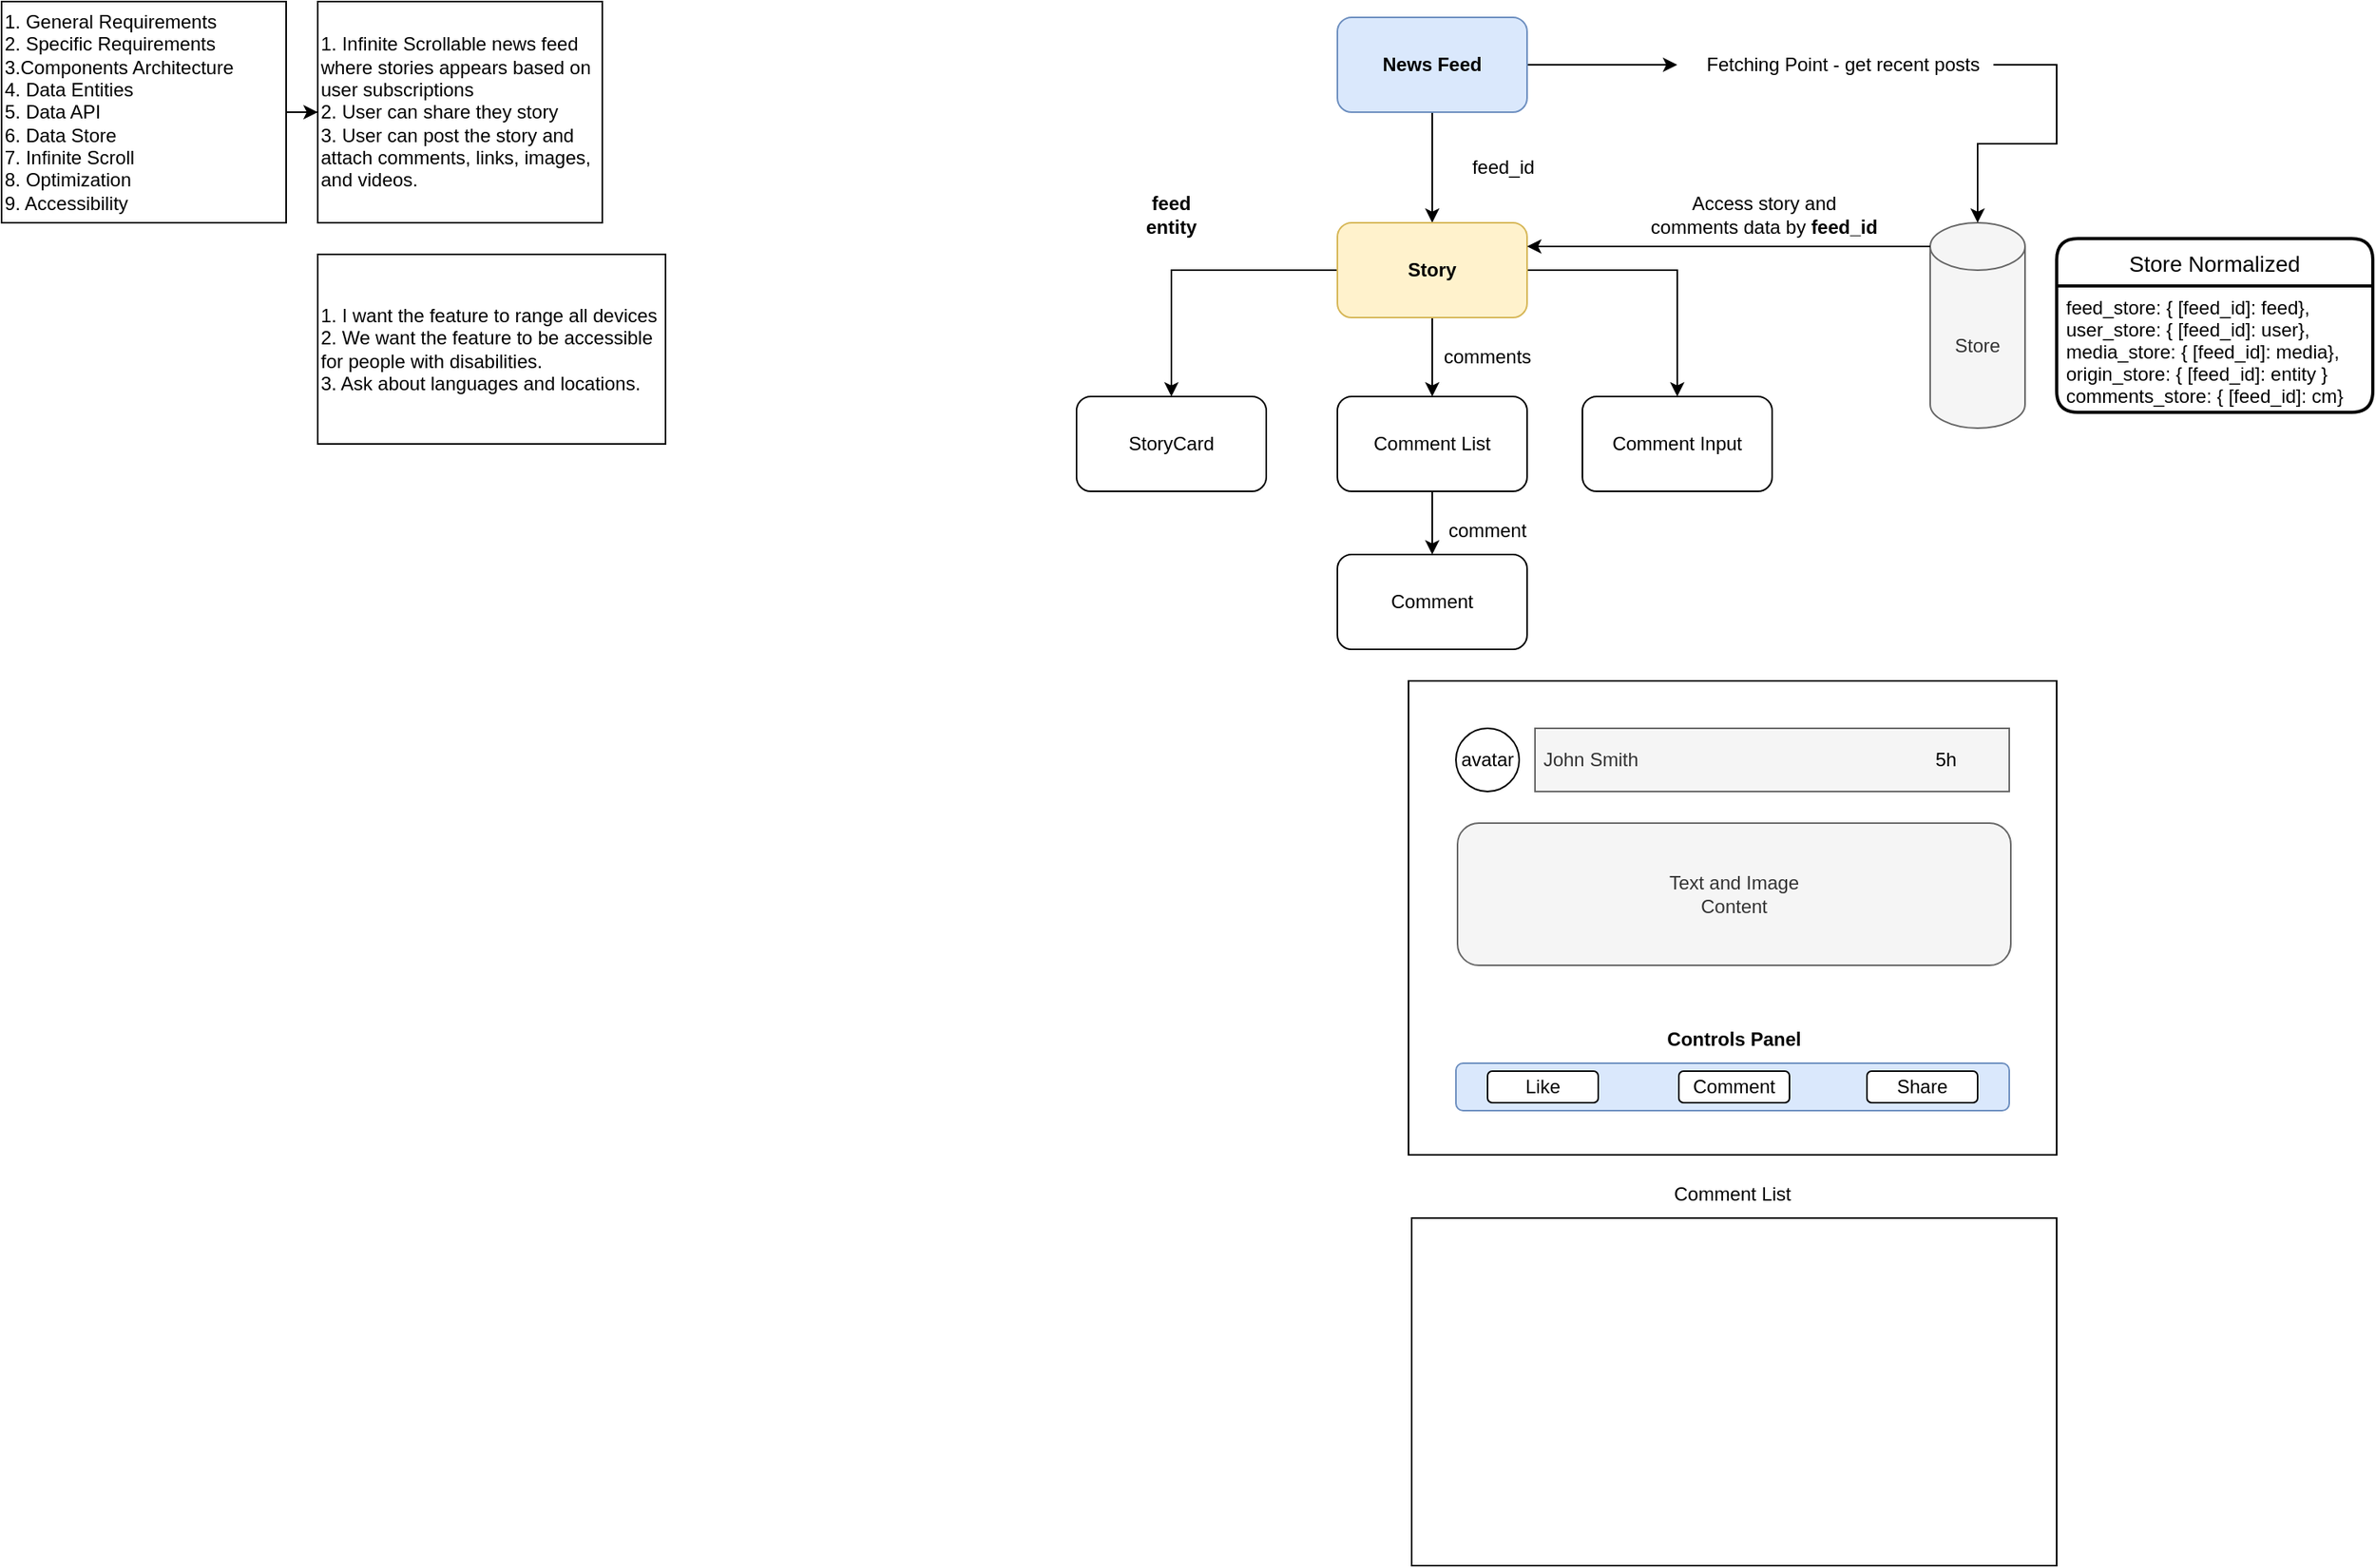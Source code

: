 <mxfile version="20.4.0" type="github">
  <diagram id="IqMauVMVQvILPqCmcVAL" name="Page-1">
    <mxGraphModel dx="2182" dy="1291" grid="1" gridSize="10" guides="1" tooltips="1" connect="1" arrows="1" fold="1" page="1" pageScale="1" pageWidth="850" pageHeight="1100" math="0" shadow="0">
      <root>
        <mxCell id="0" />
        <mxCell id="1" parent="0" />
        <mxCell id="xFDuFH-LrsKJS7PhDdZ0-6" value="" style="edgeStyle=orthogonalEdgeStyle;rounded=0;orthogonalLoop=1;jettySize=auto;html=1;" edge="1" parent="1" source="xFDuFH-LrsKJS7PhDdZ0-1" target="xFDuFH-LrsKJS7PhDdZ0-3">
          <mxGeometry relative="1" as="geometry" />
        </mxCell>
        <mxCell id="xFDuFH-LrsKJS7PhDdZ0-25" value="" style="edgeStyle=orthogonalEdgeStyle;rounded=0;orthogonalLoop=1;jettySize=auto;html=1;" edge="1" parent="1" source="xFDuFH-LrsKJS7PhDdZ0-1">
          <mxGeometry relative="1" as="geometry">
            <mxPoint x="580" y="80" as="targetPoint" />
          </mxGeometry>
        </mxCell>
        <mxCell id="xFDuFH-LrsKJS7PhDdZ0-1" value="News Feed" style="rounded=1;whiteSpace=wrap;html=1;fillColor=#dae8fc;strokeColor=#6c8ebf;fontStyle=1" vertex="1" parent="1">
          <mxGeometry x="365" y="50" width="120" height="60" as="geometry" />
        </mxCell>
        <mxCell id="xFDuFH-LrsKJS7PhDdZ0-12" value="" style="edgeStyle=orthogonalEdgeStyle;rounded=0;orthogonalLoop=1;jettySize=auto;html=1;" edge="1" parent="1" source="xFDuFH-LrsKJS7PhDdZ0-3" target="xFDuFH-LrsKJS7PhDdZ0-11">
          <mxGeometry relative="1" as="geometry" />
        </mxCell>
        <mxCell id="xFDuFH-LrsKJS7PhDdZ0-13" value="" style="edgeStyle=orthogonalEdgeStyle;rounded=0;orthogonalLoop=1;jettySize=auto;html=1;" edge="1" parent="1" source="xFDuFH-LrsKJS7PhDdZ0-3" target="xFDuFH-LrsKJS7PhDdZ0-9">
          <mxGeometry relative="1" as="geometry" />
        </mxCell>
        <mxCell id="xFDuFH-LrsKJS7PhDdZ0-15" value="" style="edgeStyle=orthogonalEdgeStyle;rounded=0;orthogonalLoop=1;jettySize=auto;html=1;" edge="1" parent="1" source="xFDuFH-LrsKJS7PhDdZ0-3" target="xFDuFH-LrsKJS7PhDdZ0-14">
          <mxGeometry relative="1" as="geometry" />
        </mxCell>
        <mxCell id="xFDuFH-LrsKJS7PhDdZ0-3" value="Story" style="rounded=1;whiteSpace=wrap;html=1;fontStyle=1;fillColor=#fff2cc;strokeColor=#d6b656;" vertex="1" parent="1">
          <mxGeometry x="365" y="180" width="120" height="60" as="geometry" />
        </mxCell>
        <mxCell id="xFDuFH-LrsKJS7PhDdZ0-20" value="" style="edgeStyle=orthogonalEdgeStyle;rounded=0;orthogonalLoop=1;jettySize=auto;html=1;" edge="1" parent="1" source="xFDuFH-LrsKJS7PhDdZ0-9" target="xFDuFH-LrsKJS7PhDdZ0-19">
          <mxGeometry relative="1" as="geometry" />
        </mxCell>
        <mxCell id="xFDuFH-LrsKJS7PhDdZ0-9" value="Comment List" style="rounded=1;whiteSpace=wrap;html=1;" vertex="1" parent="1">
          <mxGeometry x="365" y="290" width="120" height="60" as="geometry" />
        </mxCell>
        <mxCell id="xFDuFH-LrsKJS7PhDdZ0-11" value="StoryCard" style="whiteSpace=wrap;html=1;rounded=1;" vertex="1" parent="1">
          <mxGeometry x="200" y="290" width="120" height="60" as="geometry" />
        </mxCell>
        <mxCell id="xFDuFH-LrsKJS7PhDdZ0-14" value="Comment Input" style="rounded=1;whiteSpace=wrap;html=1;" vertex="1" parent="1">
          <mxGeometry x="520" y="290" width="120" height="60" as="geometry" />
        </mxCell>
        <mxCell id="xFDuFH-LrsKJS7PhDdZ0-19" value="Comment" style="rounded=1;whiteSpace=wrap;html=1;" vertex="1" parent="1">
          <mxGeometry x="365" y="390" width="120" height="60" as="geometry" />
        </mxCell>
        <mxCell id="xFDuFH-LrsKJS7PhDdZ0-21" value="Store" style="shape=cylinder3;whiteSpace=wrap;html=1;boundedLbl=1;backgroundOutline=1;size=15;fillColor=#f5f5f5;fontColor=#333333;strokeColor=#666666;" vertex="1" parent="1">
          <mxGeometry x="740" y="180" width="60" height="130" as="geometry" />
        </mxCell>
        <mxCell id="xFDuFH-LrsKJS7PhDdZ0-22" value="" style="endArrow=classic;html=1;rounded=0;exitX=0;exitY=0;exitDx=0;exitDy=15;exitPerimeter=0;entryX=1;entryY=0.25;entryDx=0;entryDy=0;" edge="1" parent="1" source="xFDuFH-LrsKJS7PhDdZ0-21" target="xFDuFH-LrsKJS7PhDdZ0-3">
          <mxGeometry width="50" height="50" relative="1" as="geometry">
            <mxPoint x="580" y="180" as="sourcePoint" />
            <mxPoint x="630" y="130" as="targetPoint" />
          </mxGeometry>
        </mxCell>
        <mxCell id="xFDuFH-LrsKJS7PhDdZ0-23" value="Access story and comments data by &lt;b&gt;feed_id&lt;/b&gt;" style="text;html=1;strokeColor=none;fillColor=none;align=center;verticalAlign=middle;whiteSpace=wrap;rounded=0;" vertex="1" parent="1">
          <mxGeometry x="560" y="160" width="150" height="30" as="geometry" />
        </mxCell>
        <mxCell id="xFDuFH-LrsKJS7PhDdZ0-26" value="Fetching Point - get recent posts" style="text;html=1;strokeColor=none;fillColor=none;align=center;verticalAlign=middle;whiteSpace=wrap;rounded=0;" vertex="1" parent="1">
          <mxGeometry x="590" y="65" width="190" height="30" as="geometry" />
        </mxCell>
        <mxCell id="xFDuFH-LrsKJS7PhDdZ0-27" value="" style="endArrow=classic;html=1;rounded=0;exitX=1;exitY=0.5;exitDx=0;exitDy=0;entryX=0.5;entryY=0;entryDx=0;entryDy=0;entryPerimeter=0;" edge="1" parent="1" source="xFDuFH-LrsKJS7PhDdZ0-26" target="xFDuFH-LrsKJS7PhDdZ0-21">
          <mxGeometry width="50" height="50" relative="1" as="geometry">
            <mxPoint x="580" y="130" as="sourcePoint" />
            <mxPoint x="630" y="80" as="targetPoint" />
            <Array as="points">
              <mxPoint x="820" y="80" />
              <mxPoint x="820" y="130" />
              <mxPoint x="770" y="130" />
            </Array>
          </mxGeometry>
        </mxCell>
        <mxCell id="xFDuFH-LrsKJS7PhDdZ0-28" value="feed_id" style="text;html=1;strokeColor=none;fillColor=none;align=center;verticalAlign=middle;whiteSpace=wrap;rounded=0;" vertex="1" parent="1">
          <mxGeometry x="440" y="130" width="60" height="30" as="geometry" />
        </mxCell>
        <mxCell id="xFDuFH-LrsKJS7PhDdZ0-29" value="feed entity" style="text;html=1;strokeColor=none;fillColor=none;align=center;verticalAlign=middle;whiteSpace=wrap;rounded=0;fontStyle=1" vertex="1" parent="1">
          <mxGeometry x="230" y="160" width="60" height="30" as="geometry" />
        </mxCell>
        <mxCell id="xFDuFH-LrsKJS7PhDdZ0-30" value="comments" style="text;html=1;strokeColor=none;fillColor=none;align=center;verticalAlign=middle;whiteSpace=wrap;rounded=0;" vertex="1" parent="1">
          <mxGeometry x="430" y="250" width="60" height="30" as="geometry" />
        </mxCell>
        <mxCell id="xFDuFH-LrsKJS7PhDdZ0-31" value="comment" style="text;html=1;strokeColor=none;fillColor=none;align=center;verticalAlign=middle;whiteSpace=wrap;rounded=0;" vertex="1" parent="1">
          <mxGeometry x="430" y="360" width="60" height="30" as="geometry" />
        </mxCell>
        <mxCell id="xFDuFH-LrsKJS7PhDdZ0-32" value="Store Normalized" style="swimlane;childLayout=stackLayout;horizontal=1;startSize=30;horizontalStack=0;rounded=1;fontSize=14;fontStyle=0;strokeWidth=2;resizeParent=0;resizeLast=1;shadow=0;dashed=0;align=center;" vertex="1" parent="1">
          <mxGeometry x="820" y="190" width="200" height="110" as="geometry" />
        </mxCell>
        <mxCell id="xFDuFH-LrsKJS7PhDdZ0-33" value="feed_store: { [feed_id]: feed},&#xa;user_store: { [feed_id]: user},&#xa;media_store: { [feed_id]: media},&#xa;origin_store: { [feed_id]: entity }&#xa;comments_store: { [feed_id]: cm}" style="align=left;strokeColor=none;fillColor=none;spacingLeft=4;fontSize=12;verticalAlign=top;resizable=0;rotatable=0;part=1;" vertex="1" parent="xFDuFH-LrsKJS7PhDdZ0-32">
          <mxGeometry y="30" width="200" height="80" as="geometry" />
        </mxCell>
        <mxCell id="xFDuFH-LrsKJS7PhDdZ0-76" value="" style="rounded=0;whiteSpace=wrap;html=1;" vertex="1" parent="1">
          <mxGeometry x="410" y="470" width="410" height="300" as="geometry" />
        </mxCell>
        <mxCell id="xFDuFH-LrsKJS7PhDdZ0-77" value="avatar" style="ellipse;whiteSpace=wrap;html=1;aspect=fixed;" vertex="1" parent="1">
          <mxGeometry x="440" y="500" width="40" height="40" as="geometry" />
        </mxCell>
        <mxCell id="xFDuFH-LrsKJS7PhDdZ0-78" value="&amp;nbsp;John Smith" style="rounded=0;whiteSpace=wrap;html=1;align=left;fillColor=#f5f5f5;fontColor=#333333;strokeColor=#666666;" vertex="1" parent="1">
          <mxGeometry x="490" y="500" width="300" height="40" as="geometry" />
        </mxCell>
        <mxCell id="xFDuFH-LrsKJS7PhDdZ0-79" value="Text and Image&lt;br&gt;Content" style="rounded=1;whiteSpace=wrap;html=1;fillColor=#f5f5f5;fontColor=#333333;strokeColor=#666666;" vertex="1" parent="1">
          <mxGeometry x="441" y="560" width="350" height="90" as="geometry" />
        </mxCell>
        <mxCell id="xFDuFH-LrsKJS7PhDdZ0-80" value="Controls Panel" style="text;html=1;strokeColor=none;fillColor=none;align=center;verticalAlign=middle;whiteSpace=wrap;rounded=0;fontStyle=1" vertex="1" parent="1">
          <mxGeometry x="532" y="682" width="168" height="30" as="geometry" />
        </mxCell>
        <mxCell id="xFDuFH-LrsKJS7PhDdZ0-81" value="" style="rounded=1;whiteSpace=wrap;html=1;fillColor=#dae8fc;strokeColor=#6c8ebf;" vertex="1" parent="1">
          <mxGeometry x="440" y="712" width="350" height="30" as="geometry" />
        </mxCell>
        <mxCell id="xFDuFH-LrsKJS7PhDdZ0-82" value="Like" style="rounded=1;whiteSpace=wrap;html=1;" vertex="1" parent="xFDuFH-LrsKJS7PhDdZ0-81">
          <mxGeometry x="20" y="5" width="70" height="20" as="geometry" />
        </mxCell>
        <mxCell id="xFDuFH-LrsKJS7PhDdZ0-83" value="Comment" style="rounded=1;whiteSpace=wrap;html=1;" vertex="1" parent="xFDuFH-LrsKJS7PhDdZ0-81">
          <mxGeometry x="141" y="5" width="70" height="20" as="geometry" />
        </mxCell>
        <mxCell id="xFDuFH-LrsKJS7PhDdZ0-84" value="Share" style="rounded=1;whiteSpace=wrap;html=1;" vertex="1" parent="xFDuFH-LrsKJS7PhDdZ0-81">
          <mxGeometry x="260" y="5" width="70" height="20" as="geometry" />
        </mxCell>
        <mxCell id="xFDuFH-LrsKJS7PhDdZ0-85" value="5h" style="text;html=1;strokeColor=none;fillColor=none;align=center;verticalAlign=middle;whiteSpace=wrap;rounded=0;" vertex="1" parent="1">
          <mxGeometry x="720" y="505" width="60" height="30" as="geometry" />
        </mxCell>
        <mxCell id="xFDuFH-LrsKJS7PhDdZ0-91" value="" style="edgeStyle=orthogonalEdgeStyle;rounded=0;orthogonalLoop=1;jettySize=auto;html=1;" edge="1" parent="1" source="xFDuFH-LrsKJS7PhDdZ0-86" target="xFDuFH-LrsKJS7PhDdZ0-90">
          <mxGeometry relative="1" as="geometry" />
        </mxCell>
        <mxCell id="xFDuFH-LrsKJS7PhDdZ0-86" value="1. General Requirements&lt;br&gt;2. Specific Requirements&lt;br&gt;3.Components Architecture&lt;br&gt;4. Data Entities&lt;br&gt;5. Data API&lt;br&gt;6. Data Store&lt;br&gt;7. Infinite Scroll&lt;br&gt;8. Optimization&lt;br&gt;9. Accessibility" style="rounded=0;whiteSpace=wrap;html=1;align=left;" vertex="1" parent="1">
          <mxGeometry x="-480" y="40" width="180" height="140" as="geometry" />
        </mxCell>
        <mxCell id="xFDuFH-LrsKJS7PhDdZ0-90" value="1. Infinite Scrollable news feed where stories appears based on user subscriptions&lt;br&gt;2. User can share they story&lt;br&gt;3. User can post the story and attach comments, links, images, and videos." style="rounded=0;whiteSpace=wrap;html=1;align=left;" vertex="1" parent="1">
          <mxGeometry x="-280" y="40" width="180" height="140" as="geometry" />
        </mxCell>
        <mxCell id="xFDuFH-LrsKJS7PhDdZ0-92" value="1. I want the feature to range all devices&lt;br&gt;2. We want the feature to be accessible for people with disabilities.&lt;br&gt;&lt;div style=&quot;&quot;&gt;&lt;span style=&quot;background-color: initial;&quot;&gt;3. Ask about languages and locations.&lt;/span&gt;&lt;/div&gt;" style="rounded=0;whiteSpace=wrap;html=1;align=left;" vertex="1" parent="1">
          <mxGeometry x="-280" y="200" width="220" height="120" as="geometry" />
        </mxCell>
        <mxCell id="xFDuFH-LrsKJS7PhDdZ0-94" value="" style="rounded=0;whiteSpace=wrap;html=1;" vertex="1" parent="1">
          <mxGeometry x="412" y="810" width="408" height="220" as="geometry" />
        </mxCell>
        <mxCell id="xFDuFH-LrsKJS7PhDdZ0-95" value="Comment List" style="text;html=1;strokeColor=none;fillColor=none;align=center;verticalAlign=middle;whiteSpace=wrap;rounded=0;" vertex="1" parent="1">
          <mxGeometry x="560" y="780" width="110" height="30" as="geometry" />
        </mxCell>
      </root>
    </mxGraphModel>
  </diagram>
</mxfile>
